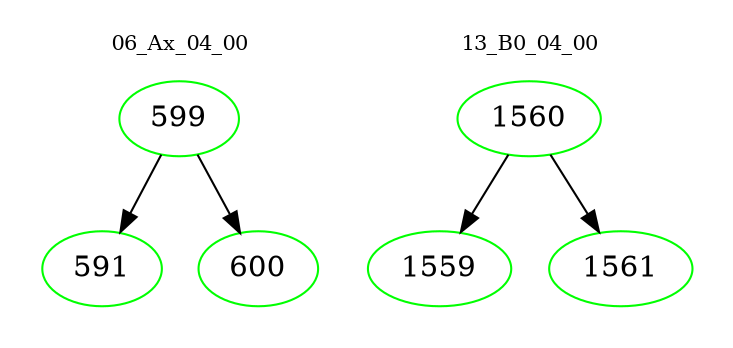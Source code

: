 digraph{
subgraph cluster_0 {
color = white
label = "06_Ax_04_00";
fontsize=10;
T0_599 [label="599", color="green"]
T0_599 -> T0_591 [color="black"]
T0_591 [label="591", color="green"]
T0_599 -> T0_600 [color="black"]
T0_600 [label="600", color="green"]
}
subgraph cluster_1 {
color = white
label = "13_B0_04_00";
fontsize=10;
T1_1560 [label="1560", color="green"]
T1_1560 -> T1_1559 [color="black"]
T1_1559 [label="1559", color="green"]
T1_1560 -> T1_1561 [color="black"]
T1_1561 [label="1561", color="green"]
}
}
